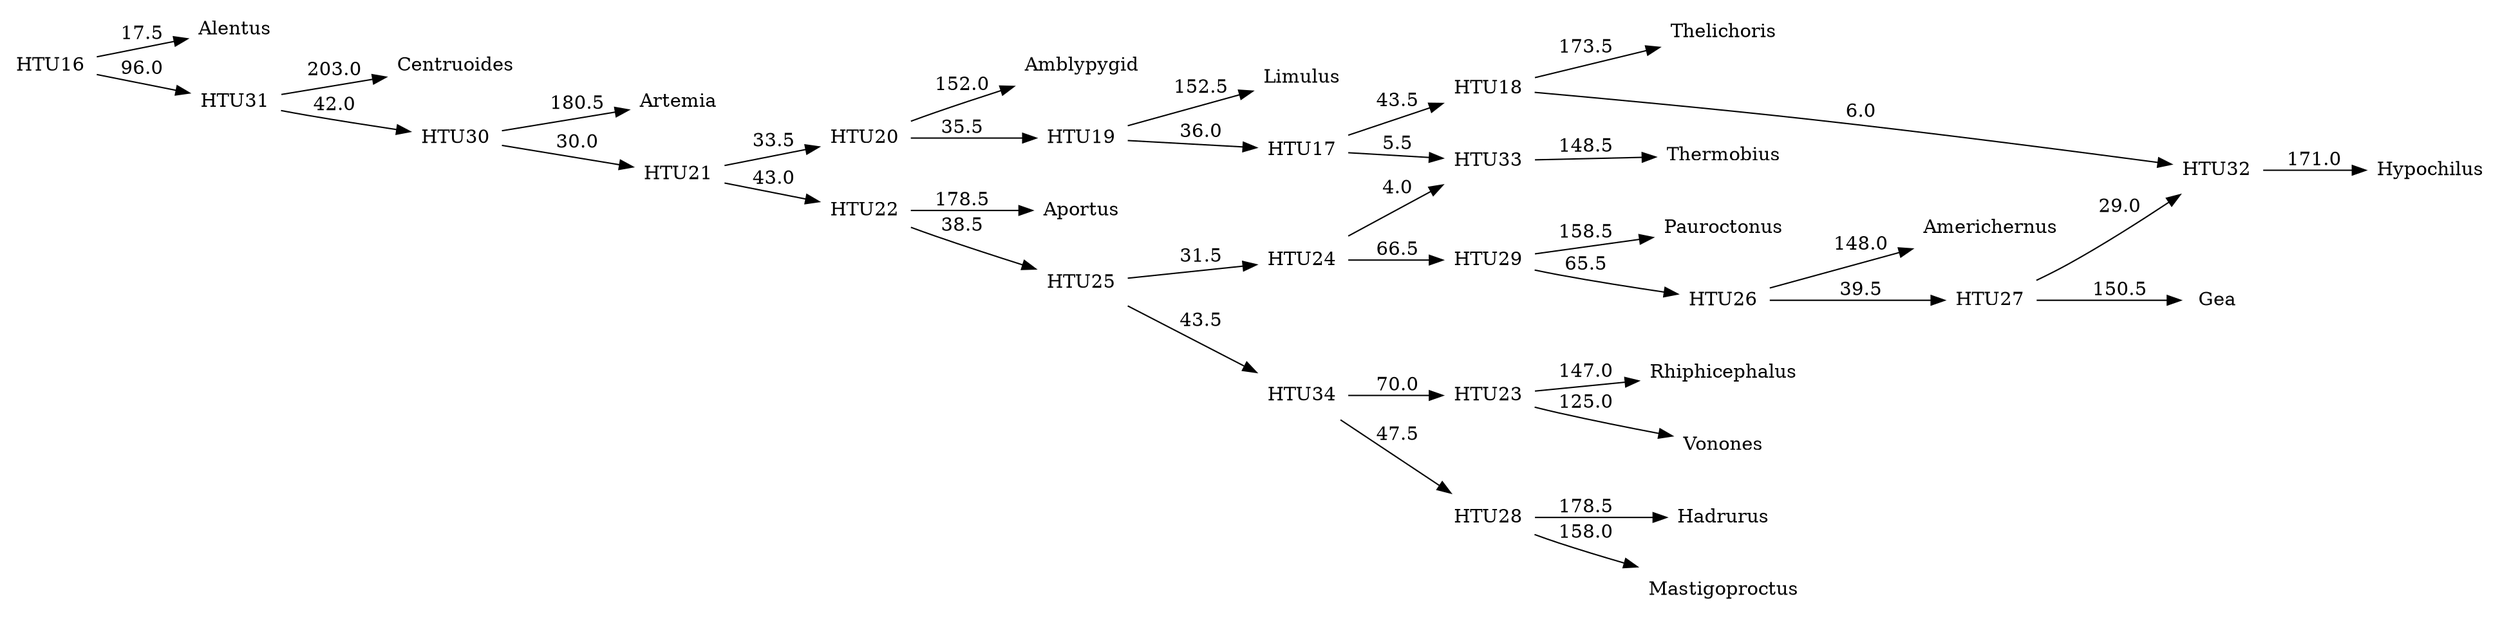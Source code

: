 digraph G {
	rankdir = LR;	node [ shape = none];

    0 [label=Alentus];
    1 [label=Amblypygid];
    2 [label=Americhernus];
    3 [label=Aportus];
    4 [label=Artemia];
    5 [label=Centruoides];
    6 [label=Gea];
    7 [label=Hadrurus];
    8 [label=Hypochilus];
    9 [label=Limulus];
    10 [label=Mastigoproctus];
    11 [label=Pauroctonus];
    12 [label=Rhiphicephalus];
    13 [label=Thelichoris];
    14 [label=Thermobius];
    15 [label=Vonones];
    16 [label=HTU16];
    17 [label=HTU17];
    18 [label=HTU18];
    19 [label=HTU19];
    20 [label=HTU20];
    21 [label=HTU21];
    22 [label=HTU22];
    23 [label=HTU23];
    24 [label=HTU24];
    25 [label=HTU25];
    26 [label=HTU26];
    27 [label=HTU27];
    28 [label=HTU28];
    29 [label=HTU29];
    30 [label=HTU30];
    31 [label=HTU31];
    32 [label=HTU32];
    33 [label=HTU33];
    34 [label=HTU34];
    16 -> 0 [label=17.5];
    16 -> 31 [label=96.0];
    17 -> 18 [label=43.5];
    17 -> 33 [label=5.5];
    18 -> 13 [label=173.5];
    18 -> 32 [label=6.0];
    19 -> 9 [label=152.5];
    19 -> 17 [label=36.0];
    20 -> 1 [label=152.0];
    20 -> 19 [label=35.5];
    21 -> 20 [label=33.5];
    21 -> 22 [label=43.0];
    22 -> 3 [label=178.5];
    22 -> 25 [label=38.5];
    23 -> 12 [label=147.0];
    23 -> 15 [label=125.0];
    24 -> 29 [label=66.5];
    24 -> 33 [label=4.0];
    25 -> 24 [label=31.5];
    25 -> 34 [label=43.5];
    26 -> 2 [label=148.0];
    26 -> 27 [label=39.5];
    27 -> 6 [label=150.5];
    27 -> 32 [label=29.0];
    28 -> 7 [label=178.5];
    28 -> 10 [label=158.0];
    29 -> 11 [label=158.5];
    29 -> 26 [label=65.5];
    30 -> 4 [label=180.5];
    30 -> 21 [label=30.0];
    31 -> 5 [label=203.0];
    31 -> 30 [label=42.0];
    32 -> 8 [label=171.0];
    33 -> 14 [label=148.5];
    34 -> 23 [label=70.0];
    34 -> 28 [label=47.5];
}
//2869.633333333333
digraph G {
	rankdir = LR;	node [ shape = none];

    0 [label=Alentus];
    1 [label=Amblypygid];
    2 [label=Americhernus];
    3 [label=Aportus];
    4 [label=Artemia];
    5 [label=Centruoides];
    6 [label=Gea];
    7 [label=Hadrurus];
    8 [label=Hypochilus];
    9 [label=Limulus];
    10 [label=Mastigoproctus];
    11 [label=Pauroctonus];
    12 [label=Rhiphicephalus];
    13 [label=Thelichoris];
    14 [label=Thermobius];
    15 [label=Vonones];
    16 [label=HTU16];
    17 [label=HTU17];
    18 [label=HTU18];
    19 [label=HTU19];
    20 [label=HTU20];
    21 [label=HTU21];
    22 [label=HTU22];
    23 [label=HTU23];
    24 [label=HTU24];
    25 [label=HTU25];
    26 [label=HTU26];
    27 [label=HTU27];
    28 [label=HTU28];
    29 [label=HTU29];
    30 [label=HTU30];
    16 -> 0 [label=0.0];
    16 -> 29 [label=31.5];
    17 -> 13 [label=195.5];
    17 -> 14 [label=172.0];
    18 -> 9 [label=147.5];
    18 -> 17 [label=47.5];
    19 -> 1 [label=136.0];
    19 -> 18 [label=42.5];
    20 -> 19 [label=43.0];
    20 -> 21 [label=35.0];
    21 -> 3 [label=207.0];
    21 -> 23 [label=44.5];
    22 -> 12 [label=133.0];
    22 -> 15 [label=108.0];
    23 -> 27 [label=65.5];
    23 -> 30 [label=38.5];
    24 -> 2 [label=136.0];
    24 -> 25 [label=82.5];
    25 -> 6 [label=140.5];
    25 -> 8 [label=184.5];
    26 -> 7 [label=168.0];
    26 -> 10 [label=149.0];
    27 -> 11 [label=147.0];
    27 -> 24 [label=69.5];
    28 -> 4 [label=163.0];
    28 -> 20 [label=38.0];
    29 -> 5 [label=200.0];
    29 -> 28 [label=67.5];
    30 -> 22 [label=74.0];
    30 -> 26 [label=48.5];
}
//2847.0
digraph G {
	rankdir = LR;	node [ shape = none];

    0 [label=Alentus];
    1 [label=Amblypygid];
    2 [label=Americhernus];
    3 [label=Aportus];
    4 [label=Artemia];
    5 [label=Centruoides];
    6 [label=Gea];
    7 [label=Hadrurus];
    8 [label=Hypochilus];
    9 [label=Limulus];
    10 [label=Mastigoproctus];
    11 [label=Pauroctonus];
    12 [label=Rhiphicephalus];
    13 [label=Thelichoris];
    14 [label=Thermobius];
    15 [label=Vonones];
    16 [label=HTU16];
    17 [label=HTU17];
    18 [label=HTU18];
    19 [label=HTU19];
    20 [label=HTU20];
    21 [label=HTU21];
    22 [label=HTU22];
    23 [label=HTU23];
    24 [label=HTU24];
    25 [label=HTU25];
    26 [label=HTU26];
    27 [label=HTU27];
    28 [label=HTU28];
    29 [label=HTU29];
    30 [label=HTU30];
    16 -> 0 [label=0.0];
    16 -> 29 [label=31.5];
    17 -> 13 [label=195.5];
    17 -> 14 [label=172.0];
    18 -> 9 [label=147.5];
    18 -> 17 [label=47.5];
    19 -> 1 [label=136.0];
    19 -> 18 [label=42.5];
    20 -> 19 [label=43.0];
    20 -> 21 [label=35.0];
    21 -> 3 [label=207.0];
    21 -> 23 [label=44.5];
    22 -> 12 [label=133.0];
    22 -> 15 [label=108.0];
    23 -> 27 [label=65.5];
    23 -> 30 [label=38.5];
    24 -> 2 [label=136.0];
    24 -> 25 [label=82.5];
    25 -> 6 [label=140.5];
    25 -> 8 [label=184.5];
    26 -> 7 [label=168.0];
    26 -> 10 [label=149.0];
    27 -> 11 [label=147.0];
    27 -> 24 [label=69.5];
    28 -> 4 [label=163.0];
    28 -> 20 [label=38.0];
    29 -> 5 [label=200.0];
    29 -> 28 [label=67.5];
    30 -> 22 [label=74.0];
    30 -> 26 [label=48.5];
}
//2847.0
digraph G {
	rankdir = LR;	node [ shape = none];

    0 [label=Alentus];
    1 [label=Amblypygid];
    2 [label=Americhernus];
    3 [label=Aportus];
    4 [label=Artemia];
    5 [label=Centruoides];
    6 [label=Gea];
    7 [label=Hadrurus];
    8 [label=Hypochilus];
    9 [label=Limulus];
    10 [label=Mastigoproctus];
    11 [label=Pauroctonus];
    12 [label=Rhiphicephalus];
    13 [label=Thelichoris];
    14 [label=Thermobius];
    15 [label=Vonones];
    16 [label=HTU16];
    17 [label=HTU17];
    18 [label=HTU18];
    19 [label=HTU19];
    20 [label=HTU20];
    21 [label=HTU21];
    22 [label=HTU22];
    23 [label=HTU23];
    24 [label=HTU24];
    25 [label=HTU25];
    26 [label=HTU26];
    27 [label=HTU27];
    28 [label=HTU28];
    29 [label=HTU29];
    30 [label=HTU30];
    16 -> 0 [label=27.0];
    16 -> 29 [label=32.0];
    17 -> 9 [label=172.5];
    17 -> 13 [label=202.5];
    18 -> 1 [label=149.5];
    18 -> 17 [label=55.0];
    19 -> 18 [label=43.0];
    19 -> 20 [label=32.5];
    20 -> 3 [label=190.0];
    20 -> 23 [label=50.5];
    21 -> 12 [label=122.0];
    21 -> 15 [label=115.5];
    22 -> 14 [label=132.5];
    22 -> 27 [label=62.0];
    23 -> 22 [label=57.0];
    23 -> 30 [label=46.0];
    24 -> 2 [label=146.0];
    24 -> 25 [label=70.0];
    25 -> 6 [label=129.0];
    25 -> 8 [label=194.5];
    26 -> 7 [label=160.5];
    26 -> 10 [label=147.5];
    27 -> 11 [label=144.5];
    27 -> 24 [label=62.5];
    28 -> 4 [label=167.0];
    28 -> 19 [label=43.0];
    29 -> 5 [label=187.5];
    29 -> 28 [label=51.0];
    30 -> 21 [label=72.5];
    30 -> 26 [label=52.0];
}
//2834.0
digraph G {
	rankdir = LR;	node [ shape = none];

    0 [label=Alentus];
    1 [label=Amblypygid];
    2 [label=Americhernus];
    3 [label=Aportus];
    4 [label=Artemia];
    5 [label=Centruoides];
    6 [label=Gea];
    7 [label=Hadrurus];
    8 [label=Hypochilus];
    9 [label=Limulus];
    10 [label=Mastigoproctus];
    11 [label=Pauroctonus];
    12 [label=Rhiphicephalus];
    13 [label=Thelichoris];
    14 [label=Thermobius];
    15 [label=Vonones];
    16 [label=HTU16];
    17 [label=HTU17];
    18 [label=HTU18];
    19 [label=HTU19];
    20 [label=HTU20];
    21 [label=HTU21];
    22 [label=HTU22];
    23 [label=HTU23];
    24 [label=HTU24];
    25 [label=HTU25];
    26 [label=HTU26];
    27 [label=HTU27];
    28 [label=HTU28];
    29 [label=HTU29];
    30 [label=HTU30];
    16 -> 0 [label=27.0];
    16 -> 29 [label=32.0];
    17 -> 9 [label=172.5];
    17 -> 13 [label=202.5];
    18 -> 1 [label=149.5];
    18 -> 17 [label=55.0];
    19 -> 18 [label=43.0];
    19 -> 20 [label=32.5];
    20 -> 3 [label=190.0];
    20 -> 23 [label=50.5];
    21 -> 12 [label=122.0];
    21 -> 15 [label=115.5];
    22 -> 14 [label=132.5];
    22 -> 27 [label=62.0];
    23 -> 22 [label=57.0];
    23 -> 30 [label=46.0];
    24 -> 2 [label=146.0];
    24 -> 25 [label=70.0];
    25 -> 6 [label=129.0];
    25 -> 8 [label=194.5];
    26 -> 7 [label=160.5];
    26 -> 10 [label=147.5];
    27 -> 11 [label=144.5];
    27 -> 24 [label=62.5];
    28 -> 4 [label=167.0];
    28 -> 19 [label=43.0];
    29 -> 5 [label=187.5];
    29 -> 28 [label=51.0];
    30 -> 21 [label=72.5];
    30 -> 26 [label=52.0];
}
//2834.0
digraph G {
	rankdir = LR;	node [ shape = none];

    0 [label=Alentus];
    1 [label=Amblypygid];
    2 [label=Americhernus];
    3 [label=Aportus];
    4 [label=Artemia];
    5 [label=Centruoides];
    6 [label=Gea];
    7 [label=Hadrurus];
    8 [label=Hypochilus];
    9 [label=Limulus];
    10 [label=Mastigoproctus];
    11 [label=Pauroctonus];
    12 [label=Rhiphicephalus];
    13 [label=Thelichoris];
    14 [label=Thermobius];
    15 [label=Vonones];
    16 [label=HTU16];
    17 [label=HTU17];
    18 [label=HTU18];
    19 [label=HTU19];
    20 [label=HTU20];
    21 [label=HTU21];
    22 [label=HTU22];
    23 [label=HTU23];
    24 [label=HTU24];
    25 [label=HTU25];
    26 [label=HTU26];
    27 [label=HTU27];
    28 [label=HTU28];
    29 [label=HTU29];
    30 [label=HTU30];
    16 -> 0 [label=27.0];
    16 -> 29 [label=32.0];
    17 -> 9 [label=172.5];
    17 -> 13 [label=202.5];
    18 -> 1 [label=149.5];
    18 -> 17 [label=55.0];
    19 -> 18 [label=43.0];
    19 -> 20 [label=32.5];
    20 -> 3 [label=190.0];
    20 -> 23 [label=50.5];
    21 -> 12 [label=122.0];
    21 -> 15 [label=115.5];
    22 -> 14 [label=132.5];
    22 -> 27 [label=62.0];
    23 -> 22 [label=57.0];
    23 -> 30 [label=46.0];
    24 -> 2 [label=146.0];
    24 -> 25 [label=70.0];
    25 -> 6 [label=129.0];
    25 -> 8 [label=194.5];
    26 -> 7 [label=160.5];
    26 -> 10 [label=147.5];
    27 -> 11 [label=144.5];
    27 -> 24 [label=62.5];
    28 -> 4 [label=167.0];
    28 -> 19 [label=43.0];
    29 -> 5 [label=187.5];
    29 -> 28 [label=51.0];
    30 -> 21 [label=72.5];
    30 -> 26 [label=52.0];
}
//2834.0
digraph G {
	rankdir = LR;	node [ shape = none];

    0 [label=Alentus];
    1 [label=Amblypygid];
    2 [label=Americhernus];
    3 [label=Aportus];
    4 [label=Artemia];
    5 [label=Centruoides];
    6 [label=Gea];
    7 [label=Hadrurus];
    8 [label=Hypochilus];
    9 [label=Limulus];
    10 [label=Mastigoproctus];
    11 [label=Pauroctonus];
    12 [label=Rhiphicephalus];
    13 [label=Thelichoris];
    14 [label=Thermobius];
    15 [label=Vonones];
    16 [label=HTU16];
    17 [label=HTU17];
    18 [label=HTU18];
    19 [label=HTU19];
    20 [label=HTU20];
    21 [label=HTU21];
    22 [label=HTU22];
    23 [label=HTU23];
    24 [label=HTU24];
    25 [label=HTU25];
    26 [label=HTU26];
    27 [label=HTU27];
    28 [label=HTU28];
    29 [label=HTU29];
    30 [label=HTU30];
    16 -> 0 [label=27.0];
    16 -> 29 [label=32.0];
    17 -> 9 [label=172.5];
    17 -> 13 [label=202.5];
    18 -> 1 [label=149.5];
    18 -> 17 [label=55.0];
    19 -> 18 [label=43.0];
    19 -> 20 [label=32.5];
    20 -> 3 [label=190.0];
    20 -> 23 [label=50.5];
    21 -> 12 [label=122.0];
    21 -> 15 [label=115.5];
    22 -> 14 [label=132.5];
    22 -> 27 [label=62.0];
    23 -> 22 [label=57.0];
    23 -> 30 [label=46.0];
    24 -> 2 [label=146.0];
    24 -> 25 [label=70.0];
    25 -> 6 [label=129.0];
    25 -> 8 [label=194.5];
    26 -> 7 [label=160.5];
    26 -> 10 [label=147.5];
    27 -> 11 [label=144.5];
    27 -> 24 [label=62.5];
    28 -> 4 [label=167.0];
    28 -> 19 [label=43.0];
    29 -> 5 [label=187.5];
    29 -> 28 [label=51.0];
    30 -> 21 [label=72.5];
    30 -> 26 [label=52.0];
}
//2834.0
digraph G {
	rankdir = LR;	node [ shape = none];

    0 [label=Alentus];
    1 [label=Amblypygid];
    2 [label=Americhernus];
    3 [label=Aportus];
    4 [label=Artemia];
    5 [label=Centruoides];
    6 [label=Gea];
    7 [label=Hadrurus];
    8 [label=Hypochilus];
    9 [label=Limulus];
    10 [label=Mastigoproctus];
    11 [label=Pauroctonus];
    12 [label=Rhiphicephalus];
    13 [label=Thelichoris];
    14 [label=Thermobius];
    15 [label=Vonones];
    16 [label=HTU16];
    17 [label=HTU17];
    18 [label=HTU18];
    19 [label=HTU19];
    20 [label=HTU20];
    21 [label=HTU21];
    22 [label=HTU22];
    23 [label=HTU23];
    24 [label=HTU24];
    25 [label=HTU25];
    26 [label=HTU26];
    27 [label=HTU27];
    28 [label=HTU28];
    29 [label=HTU29];
    30 [label=HTU30];
    16 -> 0 [label=0.0];
    16 -> 29 [label=76.0];
    17 -> 14 [label=167.0];
    17 -> 18 [label=79.0];
    18 -> 8 [label=195.5];
    18 -> 13 [label=156.5];
    19 -> 9 [label=144.5];
    19 -> 17 [label=43.0];
    20 -> 1 [label=151.5];
    20 -> 19 [label=28.0];
    21 -> 20 [label=36.0];
    21 -> 22 [label=38.5];
    22 -> 3 [label=179.0];
    22 -> 24 [label=47.0];
    23 -> 12 [label=149.5];
    23 -> 15 [label=126.5];
    24 -> 27 [label=63.0];
    24 -> 30 [label=45.5];
    25 -> 2 [label=161.0];
    25 -> 6 [label=165.5];
    26 -> 7 [label=178.0];
    26 -> 10 [label=159.5];
    27 -> 11 [label=158.0];
    27 -> 25 [label=70.5];
    28 -> 4 [label=187.0];
    28 -> 21 [label=28.5];
    29 -> 5 [label=212.5];
    29 -> 28 [label=45.0];
    30 -> 23 [label=71.5];
    30 -> 26 [label=48.0];
}
//2833.0
digraph G {
	rankdir = LR;	node [ shape = none];

    0 [label=Alentus];
    1 [label=Amblypygid];
    2 [label=Americhernus];
    3 [label=Aportus];
    4 [label=Artemia];
    5 [label=Centruoides];
    6 [label=Gea];
    7 [label=Hadrurus];
    8 [label=Hypochilus];
    9 [label=Limulus];
    10 [label=Mastigoproctus];
    11 [label=Pauroctonus];
    12 [label=Rhiphicephalus];
    13 [label=Thelichoris];
    14 [label=Thermobius];
    15 [label=Vonones];
    16 [label=HTU16];
    17 [label=HTU17];
    18 [label=HTU18];
    19 [label=HTU19];
    20 [label=HTU20];
    21 [label=HTU21];
    22 [label=HTU22];
    23 [label=HTU23];
    24 [label=HTU24];
    25 [label=HTU25];
    26 [label=HTU26];
    27 [label=HTU27];
    28 [label=HTU28];
    29 [label=HTU29];
    30 [label=HTU30];
    16 -> 0 [label=0.0];
    16 -> 29 [label=76.0];
    17 -> 14 [label=167.0];
    17 -> 18 [label=79.0];
    18 -> 8 [label=195.5];
    18 -> 13 [label=156.5];
    19 -> 9 [label=144.5];
    19 -> 17 [label=43.0];
    20 -> 1 [label=151.5];
    20 -> 19 [label=28.0];
    21 -> 20 [label=36.0];
    21 -> 22 [label=38.5];
    22 -> 3 [label=179.0];
    22 -> 24 [label=47.0];
    23 -> 12 [label=149.5];
    23 -> 15 [label=126.5];
    24 -> 27 [label=63.0];
    24 -> 30 [label=45.5];
    25 -> 2 [label=161.0];
    25 -> 6 [label=165.5];
    26 -> 7 [label=178.0];
    26 -> 10 [label=159.5];
    27 -> 11 [label=158.0];
    27 -> 25 [label=70.5];
    28 -> 4 [label=187.0];
    28 -> 21 [label=28.5];
    29 -> 5 [label=212.5];
    29 -> 28 [label=45.0];
    30 -> 23 [label=71.5];
    30 -> 26 [label=48.0];
}
//2833.0
digraph G {
	rankdir = LR;	node [ shape = none];

    0 [label=Alentus];
    1 [label=Amblypygid];
    2 [label=Americhernus];
    3 [label=Aportus];
    4 [label=Artemia];
    5 [label=Centruoides];
    6 [label=Gea];
    7 [label=Hadrurus];
    8 [label=Hypochilus];
    9 [label=Limulus];
    10 [label=Mastigoproctus];
    11 [label=Pauroctonus];
    12 [label=Rhiphicephalus];
    13 [label=Thelichoris];
    14 [label=Thermobius];
    15 [label=Vonones];
    16 [label=HTU16];
    17 [label=HTU17];
    18 [label=HTU18];
    19 [label=HTU19];
    20 [label=HTU20];
    21 [label=HTU21];
    22 [label=HTU22];
    23 [label=HTU23];
    24 [label=HTU24];
    25 [label=HTU25];
    26 [label=HTU26];
    27 [label=HTU27];
    28 [label=HTU28];
    29 [label=HTU29];
    30 [label=HTU30];
    16 -> 0 [label=0.0];
    16 -> 29 [label=76.0];
    17 -> 14 [label=167.0];
    17 -> 18 [label=79.0];
    18 -> 8 [label=195.5];
    18 -> 13 [label=156.5];
    19 -> 9 [label=144.5];
    19 -> 17 [label=43.0];
    20 -> 1 [label=151.5];
    20 -> 19 [label=28.0];
    21 -> 20 [label=36.0];
    21 -> 22 [label=38.5];
    22 -> 3 [label=179.0];
    22 -> 24 [label=47.0];
    23 -> 12 [label=149.5];
    23 -> 15 [label=126.5];
    24 -> 27 [label=63.0];
    24 -> 30 [label=45.5];
    25 -> 2 [label=161.0];
    25 -> 6 [label=165.5];
    26 -> 7 [label=178.0];
    26 -> 10 [label=159.5];
    27 -> 11 [label=158.0];
    27 -> 25 [label=70.5];
    28 -> 4 [label=187.0];
    28 -> 21 [label=28.5];
    29 -> 5 [label=212.5];
    29 -> 28 [label=45.0];
    30 -> 23 [label=71.5];
    30 -> 26 [label=48.0];
}
//2833.0
digraph G {
	rankdir = LR;	node [ shape = none];

    0 [label=Alentus];
    1 [label=Amblypygid];
    2 [label=Americhernus];
    3 [label=Aportus];
    4 [label=Artemia];
    5 [label=Centruoides];
    6 [label=Gea];
    7 [label=Hadrurus];
    8 [label=Hypochilus];
    9 [label=Limulus];
    10 [label=Mastigoproctus];
    11 [label=Pauroctonus];
    12 [label=Rhiphicephalus];
    13 [label=Thelichoris];
    14 [label=Thermobius];
    15 [label=Vonones];
    16 [label=HTU16];
    17 [label=HTU17];
    18 [label=HTU18];
    19 [label=HTU19];
    20 [label=HTU20];
    21 [label=HTU21];
    22 [label=HTU22];
    23 [label=HTU23];
    24 [label=HTU24];
    25 [label=HTU25];
    26 [label=HTU26];
    27 [label=HTU27];
    28 [label=HTU28];
    29 [label=HTU29];
    30 [label=HTU30];
    16 -> 0 [label=17.5];
    16 -> 29 [label=19.5];
    17 -> 8 [label=153.5];
    17 -> 13 [label=126.5];
    18 -> 9 [label=122.5];
    18 -> 17 [label=143.0];
    19 -> 1 [label=147.5];
    19 -> 18 [label=45.0];
    20 -> 19 [label=29.5];
    20 -> 21 [label=38.0];
    21 -> 3 [label=201.5];
    21 -> 24 [label=27.5];
    22 -> 12 [label=150.5];
    22 -> 15 [label=133.5];
    23 -> 14 [label=154.0];
    23 -> 27 [label=48.0];
    24 -> 23 [label=43.5];
    24 -> 30 [label=38.0];
    25 -> 2 [label=175.0];
    25 -> 6 [label=177.0];
    26 -> 7 [label=191.0];
    26 -> 10 [label=165.0];
    27 -> 11 [label=176.0];
    27 -> 25 [label=68.0];
    28 -> 4 [label=171.0];
    28 -> 20 [label=41.5];
    29 -> 5 [label=184.5];
    29 -> 28 [label=52.5];
    30 -> 22 [label=57.5];
    30 -> 26 [label=50.0];
}
//2822.0
